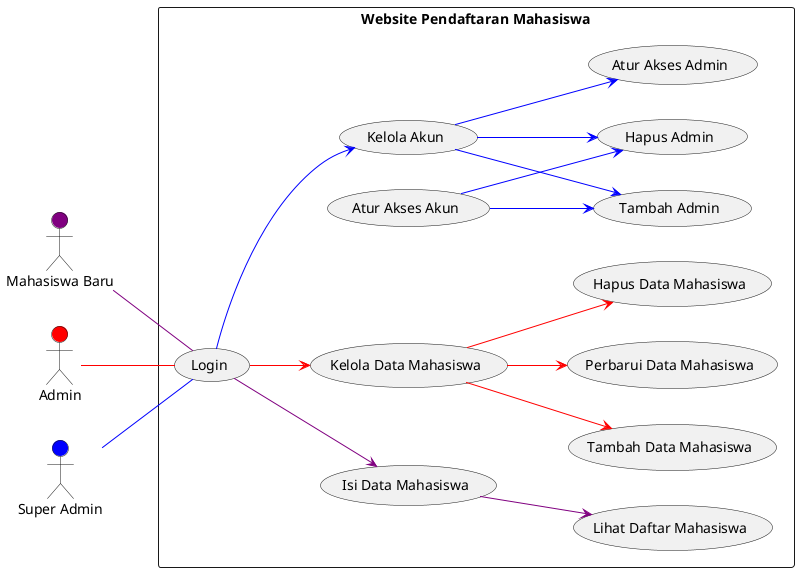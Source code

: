 @startuml

left to right direction

actor "Mahasiswa Baru" as MB #Purple
actor "Admin" as A #Red
actor "Super Admin" as SA #Blue

rectangle "Website Pendaftaran Mahasiswa" {
    MB -- (Login) #Purple
    A -- (Login) #Red
    SA -- (Login) #Blue
    
    (Login) --> (Isi Data Mahasiswa) #Purple
    (Isi Data Mahasiswa) --> (Lihat Daftar Mahasiswa) #Purple
    
    (Login) --> (Kelola Data Mahasiswa) #Red
    (Kelola Data Mahasiswa) --> (Tambah Data Mahasiswa) #Red
    (Kelola Data Mahasiswa) --> (Perbarui Data Mahasiswa) #Red
    (Kelola Data Mahasiswa) --> (Hapus Data Mahasiswa) #Red
    
    (Login) --> (Kelola Akun) #Blue
    (Kelola Akun) --> (Tambah Admin) #Blue
    (Kelola Akun) --> (Hapus Admin) #Blue
    (Kelola Akun) --> (Atur Akses Admin) #Blue
    
    (Atur Akses Akun) --> (Tambah Admin) #Blue
    (Atur Akses Akun) --> (Hapus Admin) #Blue
}

@enduml